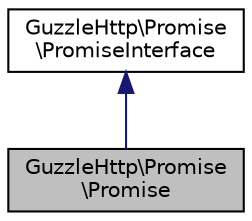 digraph "GuzzleHttp\Promise\Promise"
{
  edge [fontname="Helvetica",fontsize="10",labelfontname="Helvetica",labelfontsize="10"];
  node [fontname="Helvetica",fontsize="10",shape=record];
  Node0 [label="GuzzleHttp\\Promise\l\\Promise",height=0.2,width=0.4,color="black", fillcolor="grey75", style="filled", fontcolor="black"];
  Node1 -> Node0 [dir="back",color="midnightblue",fontsize="10",style="solid"];
  Node1 [label="GuzzleHttp\\Promise\l\\PromiseInterface",height=0.2,width=0.4,color="black", fillcolor="white", style="filled",URL="$interfaceGuzzleHttp_1_1Promise_1_1PromiseInterface.html"];
}

